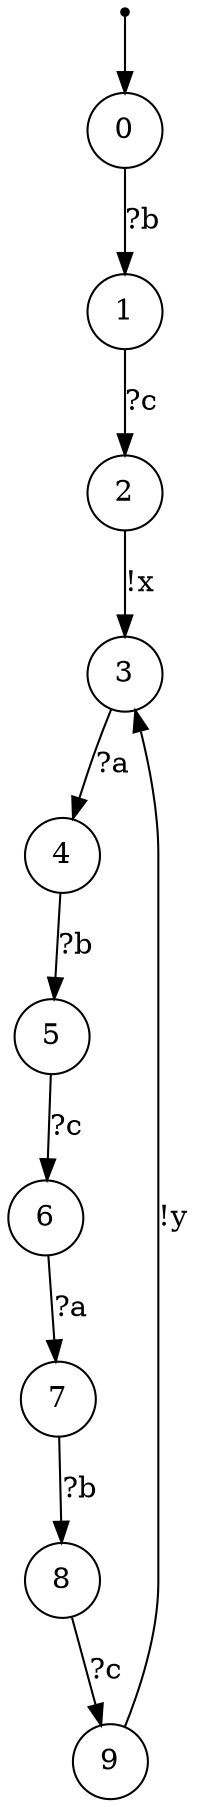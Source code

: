 digraph {
 node [shape=point] ENTRY
 node [shape=circle]
 ENTRY -> 0
0 -> 1 [label="?b"]
1 -> 2 [label="?c"]
2 -> 3 [label="!x"]
3 -> 4 [label="?a"]
4 -> 5 [label="?b"]
5 -> 6 [label="?c"]
6 -> 7 [label="?a"]
7 -> 8 [label="?b"]
8 -> 9 [label="?c"]
9 -> 3 [label="!y"]
}